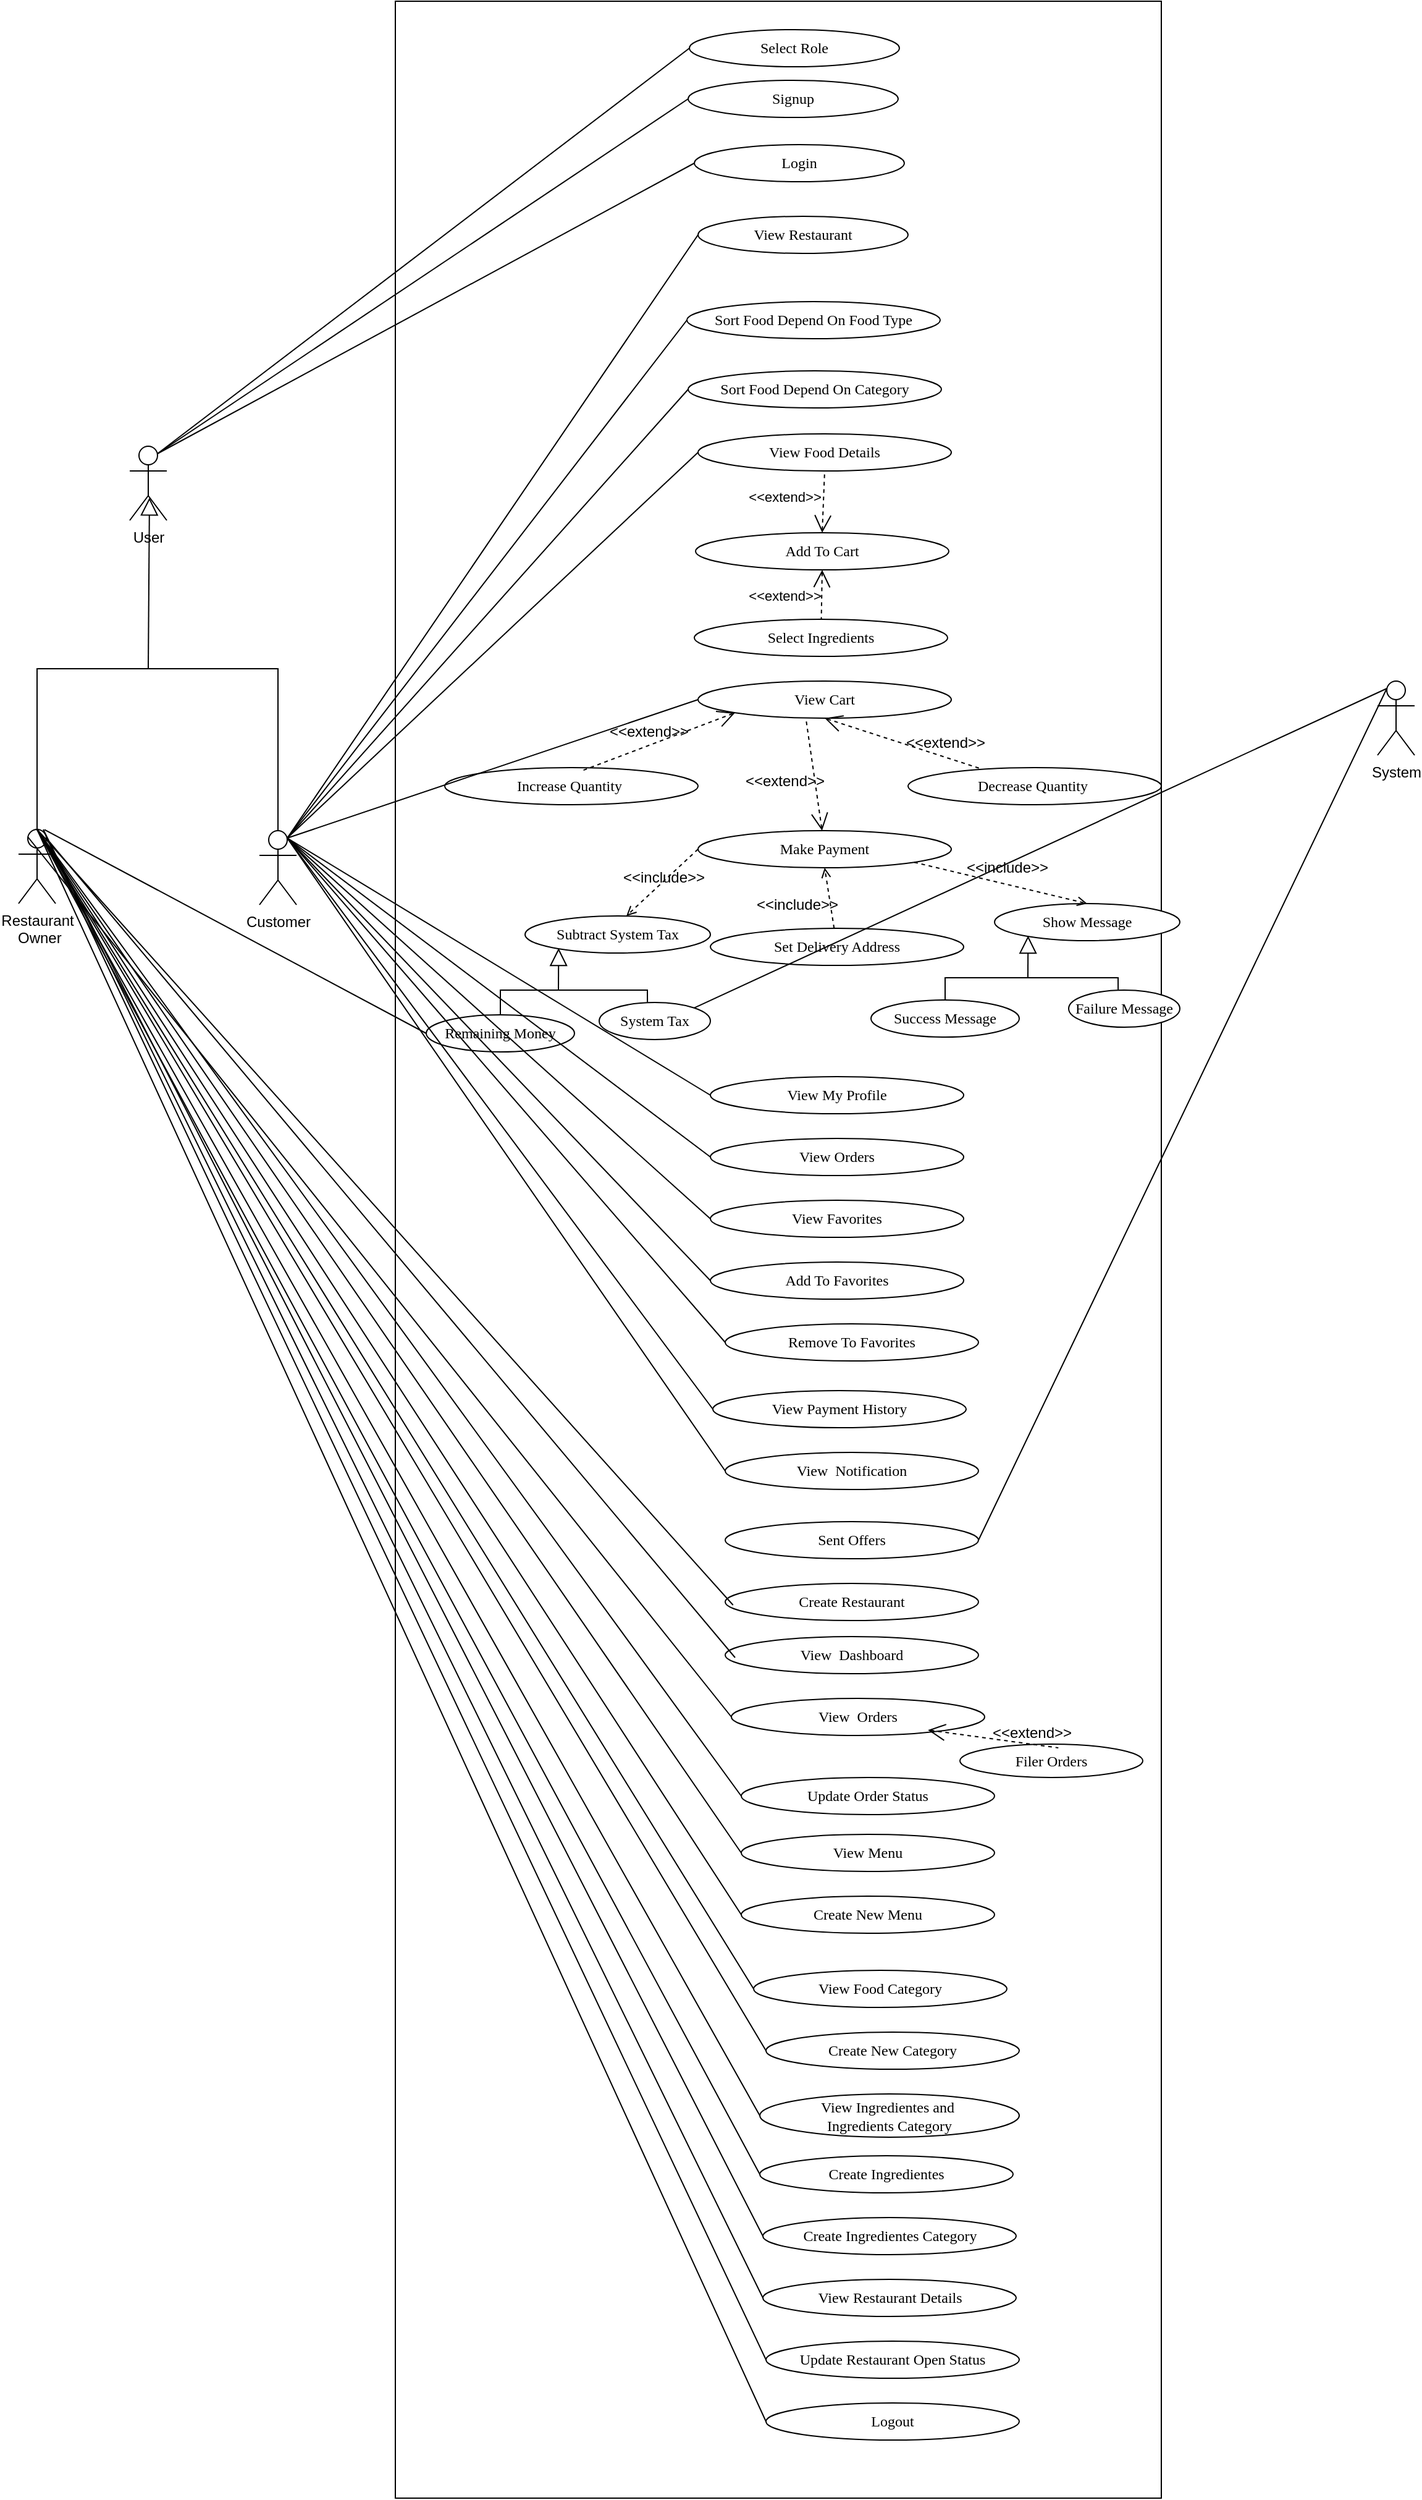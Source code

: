 <mxfile version="25.0.2">
  <diagram name="Page-1" id="zoLtREN-FQGRYC9TaAIn">
    <mxGraphModel dx="3475" dy="1553" grid="1" gridSize="10" guides="1" tooltips="1" connect="1" arrows="1" fold="1" page="1" pageScale="1" pageWidth="850" pageHeight="1100" math="0" shadow="0">
      <root>
        <mxCell id="0" />
        <mxCell id="1" parent="0" />
        <mxCell id="n5QaBMFjTIUyxAVZbGBG-1" value="" style="rounded=0;whiteSpace=wrap;html=1;" vertex="1" parent="1">
          <mxGeometry x="85" y="60" width="620" height="2020" as="geometry" />
        </mxCell>
        <mxCell id="n5QaBMFjTIUyxAVZbGBG-2" value="User&lt;div&gt;&lt;br&gt;&lt;/div&gt;" style="shape=umlActor;html=1;verticalLabelPosition=bottom;verticalAlign=top;align=center;" vertex="1" parent="1">
          <mxGeometry x="-130" y="420" width="30" height="60" as="geometry" />
        </mxCell>
        <mxCell id="n5QaBMFjTIUyxAVZbGBG-3" value="System" style="shape=umlActor;html=1;verticalLabelPosition=bottom;verticalAlign=top;align=center;" vertex="1" parent="1">
          <mxGeometry x="880" y="610" width="30" height="60" as="geometry" />
        </mxCell>
        <mxCell id="n5QaBMFjTIUyxAVZbGBG-5" value="Restaurant&lt;div&gt;&amp;nbsp;Owner&lt;/div&gt;" style="shape=umlActor;html=1;verticalLabelPosition=bottom;verticalAlign=top;align=center;" vertex="1" parent="1">
          <mxGeometry x="-220" y="730" width="30" height="60" as="geometry" />
        </mxCell>
        <mxCell id="n5QaBMFjTIUyxAVZbGBG-6" value="" style="edgeStyle=none;html=1;endArrow=block;endFill=0;endSize=12;verticalAlign=bottom;rounded=0;entryX=0.533;entryY=0.693;entryDx=0;entryDy=0;entryPerimeter=0;movable=0;resizable=0;rotatable=0;deletable=0;editable=0;locked=1;connectable=0;" edge="1" parent="1" target="n5QaBMFjTIUyxAVZbGBG-2">
          <mxGeometry width="160" relative="1" as="geometry">
            <mxPoint x="-115" y="600" as="sourcePoint" />
            <mxPoint x="-20" y="560" as="targetPoint" />
          </mxGeometry>
        </mxCell>
        <mxCell id="n5QaBMFjTIUyxAVZbGBG-8" value="" style="edgeStyle=none;html=1;endArrow=none;verticalAlign=bottom;rounded=0;exitX=0.5;exitY=0;exitDx=0;exitDy=0;exitPerimeter=0;entryX=0.5;entryY=0;entryDx=0;entryDy=0;entryPerimeter=0;movable=0;resizable=0;rotatable=0;deletable=0;editable=0;locked=1;connectable=0;" edge="1" parent="1" source="n5QaBMFjTIUyxAVZbGBG-5" target="n5QaBMFjTIUyxAVZbGBG-9">
          <mxGeometry width="160" relative="1" as="geometry">
            <mxPoint x="-210" y="390" as="sourcePoint" />
            <mxPoint x="-10" y="700" as="targetPoint" />
            <Array as="points">
              <mxPoint x="-205" y="600" />
              <mxPoint x="-10" y="600" />
            </Array>
          </mxGeometry>
        </mxCell>
        <mxCell id="n5QaBMFjTIUyxAVZbGBG-9" value="Customer" style="shape=umlActor;html=1;verticalLabelPosition=bottom;verticalAlign=top;align=center;" vertex="1" parent="1">
          <mxGeometry x="-25" y="731" width="30" height="60" as="geometry" />
        </mxCell>
        <mxCell id="n5QaBMFjTIUyxAVZbGBG-11" value="&lt;font face=&quot;Garamond&quot;&gt;Signup&lt;/font&gt;" style="ellipse;whiteSpace=wrap;html=1;" vertex="1" parent="1">
          <mxGeometry x="322" y="124" width="170" height="30" as="geometry" />
        </mxCell>
        <mxCell id="n5QaBMFjTIUyxAVZbGBG-12" value="&lt;font face=&quot;Garamond&quot;&gt;Login&lt;/font&gt;" style="ellipse;whiteSpace=wrap;html=1;" vertex="1" parent="1">
          <mxGeometry x="327" y="176" width="170" height="30" as="geometry" />
        </mxCell>
        <mxCell id="n5QaBMFjTIUyxAVZbGBG-14" value="&lt;font face=&quot;Garamond&quot;&gt;Select Role&lt;/font&gt;" style="ellipse;whiteSpace=wrap;html=1;" vertex="1" parent="1">
          <mxGeometry x="323" y="83" width="170" height="30" as="geometry" />
        </mxCell>
        <mxCell id="n5QaBMFjTIUyxAVZbGBG-15" value="&lt;font face=&quot;Garamond&quot;&gt;View Restaurant&lt;/font&gt;" style="ellipse;whiteSpace=wrap;html=1;" vertex="1" parent="1">
          <mxGeometry x="330" y="234" width="170" height="30" as="geometry" />
        </mxCell>
        <mxCell id="n5QaBMFjTIUyxAVZbGBG-16" value="&lt;font face=&quot;Garamond&quot;&gt;Sort Food Depend On Food Type&lt;/font&gt;" style="ellipse;whiteSpace=wrap;html=1;" vertex="1" parent="1">
          <mxGeometry x="321" y="303" width="205" height="30" as="geometry" />
        </mxCell>
        <mxCell id="n5QaBMFjTIUyxAVZbGBG-17" value="&lt;font face=&quot;Garamond&quot;&gt;Sort Food Depend On Category&lt;/font&gt;" style="ellipse;whiteSpace=wrap;html=1;" vertex="1" parent="1">
          <mxGeometry x="322" y="359" width="205" height="30" as="geometry" />
        </mxCell>
        <mxCell id="n5QaBMFjTIUyxAVZbGBG-18" value="&lt;font face=&quot;Garamond&quot;&gt;View Food Details&lt;/font&gt;" style="ellipse;whiteSpace=wrap;html=1;" vertex="1" parent="1">
          <mxGeometry x="330" y="410" width="205" height="30" as="geometry" />
        </mxCell>
        <mxCell id="n5QaBMFjTIUyxAVZbGBG-20" value="&lt;font face=&quot;Garamond&quot;&gt;Select Ingredients&lt;/font&gt;" style="ellipse;whiteSpace=wrap;html=1;" vertex="1" parent="1">
          <mxGeometry x="327" y="560" width="205" height="30" as="geometry" />
        </mxCell>
        <mxCell id="n5QaBMFjTIUyxAVZbGBG-21" value="&lt;font face=&quot;Garamond&quot;&gt;Add To Cart&lt;/font&gt;" style="ellipse;whiteSpace=wrap;html=1;" vertex="1" parent="1">
          <mxGeometry x="328" y="490" width="205" height="30" as="geometry" />
        </mxCell>
        <mxCell id="n5QaBMFjTIUyxAVZbGBG-25" value="&amp;lt;&amp;lt;extend&amp;gt;&amp;gt;" style="edgeStyle=none;html=1;startArrow=open;endArrow=none;startSize=12;verticalAlign=bottom;dashed=1;labelBackgroundColor=none;rounded=0;entryX=0.5;entryY=1;entryDx=0;entryDy=0;exitX=0.5;exitY=0;exitDx=0;exitDy=0;" edge="1" parent="1" source="n5QaBMFjTIUyxAVZbGBG-21" target="n5QaBMFjTIUyxAVZbGBG-18">
          <mxGeometry x="-0.25" y="31" width="160" relative="1" as="geometry">
            <mxPoint x="380" y="500" as="sourcePoint" />
            <mxPoint x="540" y="500" as="targetPoint" />
            <mxPoint as="offset" />
          </mxGeometry>
        </mxCell>
        <mxCell id="n5QaBMFjTIUyxAVZbGBG-27" value="&amp;lt;&amp;lt;extend&amp;gt;&amp;gt;" style="edgeStyle=none;html=1;startArrow=open;endArrow=none;startSize=12;verticalAlign=bottom;dashed=1;labelBackgroundColor=none;rounded=0;exitX=0.5;exitY=1;exitDx=0;exitDy=0;" edge="1" parent="1" source="n5QaBMFjTIUyxAVZbGBG-21" target="n5QaBMFjTIUyxAVZbGBG-20">
          <mxGeometry x="0.53" y="-30" width="160" relative="1" as="geometry">
            <mxPoint x="441" y="500" as="sourcePoint" />
            <mxPoint x="443" y="450" as="targetPoint" />
            <mxPoint as="offset" />
          </mxGeometry>
        </mxCell>
        <mxCell id="n5QaBMFjTIUyxAVZbGBG-28" value="&lt;font face=&quot;Garamond&quot;&gt;View Cart&lt;/font&gt;" style="ellipse;whiteSpace=wrap;html=1;" vertex="1" parent="1">
          <mxGeometry x="330" y="610" width="205" height="30" as="geometry" />
        </mxCell>
        <mxCell id="n5QaBMFjTIUyxAVZbGBG-29" value="&lt;font face=&quot;Garamond&quot;&gt;Increase Quantity&amp;nbsp;&lt;/font&gt;" style="ellipse;whiteSpace=wrap;html=1;" vertex="1" parent="1">
          <mxGeometry x="125" y="680" width="205" height="30" as="geometry" />
        </mxCell>
        <mxCell id="n5QaBMFjTIUyxAVZbGBG-31" value="&lt;font face=&quot;Garamond&quot;&gt;Decrease Quantity&amp;nbsp;&lt;/font&gt;" style="ellipse;whiteSpace=wrap;html=1;" vertex="1" parent="1">
          <mxGeometry x="500" y="680" width="205" height="30" as="geometry" />
        </mxCell>
        <mxCell id="n5QaBMFjTIUyxAVZbGBG-32" value="&amp;lt;&amp;lt;extend&amp;gt;&amp;gt;" style="edgeStyle=none;html=1;startArrow=open;endArrow=none;startSize=12;verticalAlign=bottom;dashed=1;labelBackgroundColor=none;rounded=0;fontFamily=Helvetica;fontSize=12;fontColor=default;entryX=0.54;entryY=0.089;entryDx=0;entryDy=0;entryPerimeter=0;exitX=0;exitY=1;exitDx=0;exitDy=0;" edge="1" parent="1" source="n5QaBMFjTIUyxAVZbGBG-28" target="n5QaBMFjTIUyxAVZbGBG-29">
          <mxGeometry x="0.113" y="-2" width="160" relative="1" as="geometry">
            <mxPoint x="290" y="650" as="sourcePoint" />
            <mxPoint x="450" y="650" as="targetPoint" />
            <mxPoint as="offset" />
          </mxGeometry>
        </mxCell>
        <mxCell id="n5QaBMFjTIUyxAVZbGBG-33" value="&amp;lt;&amp;lt;extend&amp;gt;&amp;gt;" style="edgeStyle=none;html=1;startArrow=open;endArrow=none;startSize=12;verticalAlign=bottom;dashed=1;labelBackgroundColor=none;rounded=0;fontFamily=Helvetica;fontSize=12;fontColor=default;exitX=0.5;exitY=1;exitDx=0;exitDy=0;" edge="1" parent="1" source="n5QaBMFjTIUyxAVZbGBG-28" target="n5QaBMFjTIUyxAVZbGBG-31">
          <mxGeometry x="0.52" y="1" width="160" relative="1" as="geometry">
            <mxPoint x="370" y="646" as="sourcePoint" />
            <mxPoint x="246" y="693" as="targetPoint" />
            <mxPoint y="-1" as="offset" />
          </mxGeometry>
        </mxCell>
        <mxCell id="n5QaBMFjTIUyxAVZbGBG-34" value="&lt;font face=&quot;Garamond&quot;&gt;Make Payment&lt;/font&gt;" style="ellipse;whiteSpace=wrap;html=1;" vertex="1" parent="1">
          <mxGeometry x="330" y="731" width="205" height="30" as="geometry" />
        </mxCell>
        <mxCell id="n5QaBMFjTIUyxAVZbGBG-36" value="&lt;font face=&quot;Garamond&quot;&gt;Set Delivery Address&lt;/font&gt;" style="ellipse;whiteSpace=wrap;html=1;" vertex="1" parent="1">
          <mxGeometry x="340" y="810" width="205" height="30" as="geometry" />
        </mxCell>
        <mxCell id="n5QaBMFjTIUyxAVZbGBG-37" value="&amp;lt;&amp;lt;include&amp;gt;&amp;gt;" style="edgeStyle=none;html=1;endArrow=open;verticalAlign=bottom;dashed=1;labelBackgroundColor=none;rounded=0;fontFamily=Helvetica;fontSize=12;fontColor=default;entryX=0.5;entryY=1;entryDx=0;entryDy=0;" edge="1" parent="1" source="n5QaBMFjTIUyxAVZbGBG-36" target="n5QaBMFjTIUyxAVZbGBG-34">
          <mxGeometry x="-0.412" y="28" width="160" relative="1" as="geometry">
            <mxPoint x="290" y="770" as="sourcePoint" />
            <mxPoint x="450" y="770" as="targetPoint" />
            <mxPoint as="offset" />
          </mxGeometry>
        </mxCell>
        <mxCell id="n5QaBMFjTIUyxAVZbGBG-38" value="&lt;font face=&quot;Garamond&quot;&gt;Show Message&lt;/font&gt;" style="ellipse;whiteSpace=wrap;html=1;" vertex="1" parent="1">
          <mxGeometry x="570" y="790" width="150" height="30" as="geometry" />
        </mxCell>
        <mxCell id="n5QaBMFjTIUyxAVZbGBG-39" value="&amp;lt;&amp;lt;include&amp;gt;&amp;gt;" style="edgeStyle=none;html=1;endArrow=open;verticalAlign=bottom;dashed=1;labelBackgroundColor=none;rounded=0;fontFamily=Helvetica;fontSize=12;fontColor=default;entryX=0.5;entryY=0;entryDx=0;entryDy=0;exitX=1;exitY=1;exitDx=0;exitDy=0;" edge="1" parent="1" source="n5QaBMFjTIUyxAVZbGBG-34" target="n5QaBMFjTIUyxAVZbGBG-38">
          <mxGeometry x="0.055" y="4" width="160" relative="1" as="geometry">
            <mxPoint x="450" y="820" as="sourcePoint" />
            <mxPoint x="443" y="771" as="targetPoint" />
            <mxPoint as="offset" />
          </mxGeometry>
        </mxCell>
        <mxCell id="n5QaBMFjTIUyxAVZbGBG-41" value="" style="endArrow=none;html=1;rounded=0;fontFamily=Helvetica;fontSize=12;fontColor=default;entryX=0.445;entryY=-0.007;entryDx=0;entryDy=0;exitX=0.5;exitY=0;exitDx=0;exitDy=0;entryPerimeter=0;" edge="1" parent="1" source="n5QaBMFjTIUyxAVZbGBG-45" target="n5QaBMFjTIUyxAVZbGBG-44">
          <mxGeometry width="50" height="50" relative="1" as="geometry">
            <mxPoint x="526" y="860" as="sourcePoint" />
            <mxPoint x="671" y="850" as="targetPoint" />
            <Array as="points">
              <mxPoint x="530" y="850" />
              <mxPoint x="670" y="850" />
            </Array>
          </mxGeometry>
        </mxCell>
        <mxCell id="n5QaBMFjTIUyxAVZbGBG-42" value="" style="edgeStyle=none;html=1;endArrow=block;endFill=0;endSize=12;verticalAlign=bottom;rounded=0;fontFamily=Helvetica;fontSize=12;fontColor=default;entryX=0.181;entryY=0.867;entryDx=0;entryDy=0;entryPerimeter=0;" edge="1" parent="1" target="n5QaBMFjTIUyxAVZbGBG-38">
          <mxGeometry width="160" relative="1" as="geometry">
            <mxPoint x="597" y="850" as="sourcePoint" />
            <mxPoint x="740" y="820" as="targetPoint" />
          </mxGeometry>
        </mxCell>
        <mxCell id="n5QaBMFjTIUyxAVZbGBG-44" value="&lt;font face=&quot;Garamond&quot;&gt;Failure Message&lt;/font&gt;" style="ellipse;whiteSpace=wrap;html=1;" vertex="1" parent="1">
          <mxGeometry x="630" y="860" width="90" height="30" as="geometry" />
        </mxCell>
        <mxCell id="n5QaBMFjTIUyxAVZbGBG-45" value="&lt;font face=&quot;Garamond&quot;&gt;Success Message&lt;/font&gt;" style="ellipse;whiteSpace=wrap;html=1;" vertex="1" parent="1">
          <mxGeometry x="470" y="868" width="120" height="30" as="geometry" />
        </mxCell>
        <mxCell id="n5QaBMFjTIUyxAVZbGBG-46" value="&amp;lt;&amp;lt;extend&amp;gt;&amp;gt;" style="edgeStyle=none;html=1;startArrow=open;endArrow=none;startSize=12;verticalAlign=bottom;dashed=1;labelBackgroundColor=none;rounded=0;fontFamily=Helvetica;fontSize=12;fontColor=default;entryX=0.427;entryY=1.059;entryDx=0;entryDy=0;entryPerimeter=0;" edge="1" parent="1" source="n5QaBMFjTIUyxAVZbGBG-34" target="n5QaBMFjTIUyxAVZbGBG-28">
          <mxGeometry x="-0.223" y="26" width="160" relative="1" as="geometry">
            <mxPoint x="300" y="760" as="sourcePoint" />
            <mxPoint x="460" y="760" as="targetPoint" />
            <mxPoint as="offset" />
          </mxGeometry>
        </mxCell>
        <mxCell id="n5QaBMFjTIUyxAVZbGBG-47" value="&lt;font face=&quot;Garamond&quot;&gt;View My Profile&lt;/font&gt;" style="ellipse;whiteSpace=wrap;html=1;" vertex="1" parent="1">
          <mxGeometry x="340" y="930" width="205" height="30" as="geometry" />
        </mxCell>
        <mxCell id="n5QaBMFjTIUyxAVZbGBG-48" value="&lt;font face=&quot;Garamond&quot;&gt;View Orders&lt;/font&gt;" style="ellipse;whiteSpace=wrap;html=1;" vertex="1" parent="1">
          <mxGeometry x="340" y="980" width="205" height="30" as="geometry" />
        </mxCell>
        <mxCell id="n5QaBMFjTIUyxAVZbGBG-49" value="&lt;font face=&quot;Garamond&quot;&gt;View Favorites&lt;/font&gt;" style="ellipse;whiteSpace=wrap;html=1;" vertex="1" parent="1">
          <mxGeometry x="340" y="1030" width="205" height="30" as="geometry" />
        </mxCell>
        <mxCell id="n5QaBMFjTIUyxAVZbGBG-50" value="&lt;font face=&quot;Garamond&quot;&gt;Add To Favorites&lt;/font&gt;" style="ellipse;whiteSpace=wrap;html=1;" vertex="1" parent="1">
          <mxGeometry x="340" y="1080" width="205" height="30" as="geometry" />
        </mxCell>
        <mxCell id="n5QaBMFjTIUyxAVZbGBG-51" value="&lt;font face=&quot;Garamond&quot;&gt;View Payment History&lt;/font&gt;" style="ellipse;whiteSpace=wrap;html=1;" vertex="1" parent="1">
          <mxGeometry x="342" y="1184" width="205" height="30" as="geometry" />
        </mxCell>
        <mxCell id="n5QaBMFjTIUyxAVZbGBG-52" value="&lt;font face=&quot;Garamond&quot;&gt;View&amp;nbsp; Notification&lt;/font&gt;" style="ellipse;whiteSpace=wrap;html=1;" vertex="1" parent="1">
          <mxGeometry x="352" y="1234" width="205" height="30" as="geometry" />
        </mxCell>
        <mxCell id="n5QaBMFjTIUyxAVZbGBG-54" value="&lt;font face=&quot;Garamond&quot;&gt;Remove To Favorites&lt;/font&gt;" style="ellipse;whiteSpace=wrap;html=1;" vertex="1" parent="1">
          <mxGeometry x="352" y="1130" width="205" height="30" as="geometry" />
        </mxCell>
        <mxCell id="n5QaBMFjTIUyxAVZbGBG-55" value="&lt;font face=&quot;Garamond&quot;&gt;View&amp;nbsp; Dashboard&lt;/font&gt;" style="ellipse;whiteSpace=wrap;html=1;" vertex="1" parent="1">
          <mxGeometry x="352" y="1383" width="205" height="30" as="geometry" />
        </mxCell>
        <mxCell id="n5QaBMFjTIUyxAVZbGBG-56" value="&lt;font face=&quot;Garamond&quot;&gt;View&amp;nbsp; Orders&lt;/font&gt;" style="ellipse;whiteSpace=wrap;html=1;" vertex="1" parent="1">
          <mxGeometry x="357" y="1433" width="205" height="30" as="geometry" />
        </mxCell>
        <mxCell id="n5QaBMFjTIUyxAVZbGBG-57" value="&lt;font face=&quot;Garamond&quot;&gt;Update Order Status&lt;/font&gt;" style="ellipse;whiteSpace=wrap;html=1;" vertex="1" parent="1">
          <mxGeometry x="365" y="1497" width="205" height="30" as="geometry" />
        </mxCell>
        <mxCell id="n5QaBMFjTIUyxAVZbGBG-59" value="&lt;font face=&quot;Garamond&quot;&gt;View Menu&lt;/font&gt;" style="ellipse;whiteSpace=wrap;html=1;" vertex="1" parent="1">
          <mxGeometry x="365" y="1543" width="205" height="30" as="geometry" />
        </mxCell>
        <mxCell id="n5QaBMFjTIUyxAVZbGBG-61" value="&lt;font face=&quot;Garamond&quot;&gt;Create New Menu&lt;/font&gt;" style="ellipse;whiteSpace=wrap;html=1;" vertex="1" parent="1">
          <mxGeometry x="365" y="1593" width="205" height="30" as="geometry" />
        </mxCell>
        <mxCell id="n5QaBMFjTIUyxAVZbGBG-64" value="&lt;font face=&quot;Garamond&quot;&gt;View Food Category&lt;/font&gt;" style="ellipse;whiteSpace=wrap;html=1;" vertex="1" parent="1">
          <mxGeometry x="375" y="1653" width="205" height="30" as="geometry" />
        </mxCell>
        <mxCell id="n5QaBMFjTIUyxAVZbGBG-65" value="&lt;font face=&quot;Garamond&quot;&gt;Create New Category&lt;/font&gt;" style="ellipse;whiteSpace=wrap;html=1;" vertex="1" parent="1">
          <mxGeometry x="385" y="1703" width="205" height="30" as="geometry" />
        </mxCell>
        <mxCell id="n5QaBMFjTIUyxAVZbGBG-66" value="&lt;font face=&quot;Garamond&quot;&gt;View Ingredientes and&amp;nbsp;&lt;/font&gt;&lt;div&gt;&lt;font face=&quot;Garamond&quot;&gt;Ingredients Category&lt;/font&gt;&lt;/div&gt;" style="ellipse;whiteSpace=wrap;html=1;" vertex="1" parent="1">
          <mxGeometry x="380" y="1753" width="210" height="35" as="geometry" />
        </mxCell>
        <mxCell id="n5QaBMFjTIUyxAVZbGBG-67" value="&lt;font face=&quot;Garamond&quot;&gt;Create Ingredientes&lt;/font&gt;" style="ellipse;whiteSpace=wrap;html=1;" vertex="1" parent="1">
          <mxGeometry x="380" y="1803" width="205" height="30" as="geometry" />
        </mxCell>
        <mxCell id="n5QaBMFjTIUyxAVZbGBG-68" value="&lt;font face=&quot;Garamond&quot;&gt;Create Ingredientes Category&lt;/font&gt;" style="ellipse;whiteSpace=wrap;html=1;" vertex="1" parent="1">
          <mxGeometry x="382.5" y="1853" width="205" height="30" as="geometry" />
        </mxCell>
        <mxCell id="n5QaBMFjTIUyxAVZbGBG-69" value="&lt;font face=&quot;Garamond&quot;&gt;View Restaurant Details&lt;/font&gt;" style="ellipse;whiteSpace=wrap;html=1;" vertex="1" parent="1">
          <mxGeometry x="382.5" y="1903" width="205" height="30" as="geometry" />
        </mxCell>
        <mxCell id="n5QaBMFjTIUyxAVZbGBG-70" value="&lt;font face=&quot;Garamond&quot;&gt;Update Restaurant Open Status&lt;/font&gt;" style="ellipse;whiteSpace=wrap;html=1;" vertex="1" parent="1">
          <mxGeometry x="385" y="1953" width="205" height="30" as="geometry" />
        </mxCell>
        <mxCell id="n5QaBMFjTIUyxAVZbGBG-71" value="&lt;font face=&quot;Garamond&quot;&gt;Logout&lt;/font&gt;" style="ellipse;whiteSpace=wrap;html=1;" vertex="1" parent="1">
          <mxGeometry x="385" y="2003" width="205" height="30" as="geometry" />
        </mxCell>
        <mxCell id="n5QaBMFjTIUyxAVZbGBG-72" value="&lt;font face=&quot;Garamond&quot;&gt;Create Restaurant&lt;/font&gt;" style="ellipse;whiteSpace=wrap;html=1;" vertex="1" parent="1">
          <mxGeometry x="352" y="1340" width="205" height="30" as="geometry" />
        </mxCell>
        <mxCell id="n5QaBMFjTIUyxAVZbGBG-73" value="&lt;font face=&quot;Garamond&quot;&gt;Filer Orders&lt;/font&gt;" style="ellipse;whiteSpace=wrap;html=1;" vertex="1" parent="1">
          <mxGeometry x="542" y="1470" width="148" height="27" as="geometry" />
        </mxCell>
        <mxCell id="n5QaBMFjTIUyxAVZbGBG-74" value="&amp;lt;&amp;lt;extend&amp;gt;&amp;gt;" style="edgeStyle=none;html=1;startArrow=open;endArrow=none;startSize=12;verticalAlign=bottom;dashed=1;labelBackgroundColor=none;rounded=0;fontFamily=Helvetica;fontSize=12;fontColor=default;exitX=0.776;exitY=0.82;exitDx=0;exitDy=0;exitPerimeter=0;entryX=0.463;entryY=0.074;entryDx=0;entryDy=0;entryPerimeter=0;" edge="1" parent="1">
          <mxGeometry x="0.59" width="160" relative="1" as="geometry">
            <mxPoint x="516.08" y="1458.6" as="sourcePoint" />
            <mxPoint x="621.636" y="1472.998" as="targetPoint" />
            <mxPoint as="offset" />
          </mxGeometry>
        </mxCell>
        <mxCell id="n5QaBMFjTIUyxAVZbGBG-76" value="" style="endArrow=none;html=1;rounded=0;fontFamily=Helvetica;fontSize=12;fontColor=default;exitX=0.75;exitY=0.1;exitDx=0;exitDy=0;exitPerimeter=0;entryX=0;entryY=0.5;entryDx=0;entryDy=0;" edge="1" parent="1" source="n5QaBMFjTIUyxAVZbGBG-2" target="n5QaBMFjTIUyxAVZbGBG-14">
          <mxGeometry width="50" height="50" relative="1" as="geometry">
            <mxPoint x="250" y="410" as="sourcePoint" />
            <mxPoint x="300" y="360" as="targetPoint" />
          </mxGeometry>
        </mxCell>
        <mxCell id="n5QaBMFjTIUyxAVZbGBG-77" value="" style="endArrow=none;html=1;rounded=0;fontFamily=Helvetica;fontSize=12;fontColor=default;exitX=0.75;exitY=0.1;exitDx=0;exitDy=0;exitPerimeter=0;entryX=0;entryY=0.5;entryDx=0;entryDy=0;" edge="1" parent="1" source="n5QaBMFjTIUyxAVZbGBG-2" target="n5QaBMFjTIUyxAVZbGBG-11">
          <mxGeometry width="50" height="50" relative="1" as="geometry">
            <mxPoint x="-97" y="436" as="sourcePoint" />
            <mxPoint x="333" y="108" as="targetPoint" />
          </mxGeometry>
        </mxCell>
        <mxCell id="n5QaBMFjTIUyxAVZbGBG-78" value="" style="endArrow=none;html=1;rounded=0;fontFamily=Helvetica;fontSize=12;fontColor=default;exitX=0.75;exitY=0.1;exitDx=0;exitDy=0;exitPerimeter=0;entryX=0;entryY=0.5;entryDx=0;entryDy=0;" edge="1" parent="1" source="n5QaBMFjTIUyxAVZbGBG-2" target="n5QaBMFjTIUyxAVZbGBG-12">
          <mxGeometry width="50" height="50" relative="1" as="geometry">
            <mxPoint x="-97" y="436" as="sourcePoint" />
            <mxPoint x="332" y="149" as="targetPoint" />
          </mxGeometry>
        </mxCell>
        <mxCell id="n5QaBMFjTIUyxAVZbGBG-79" value="" style="endArrow=none;html=1;rounded=0;fontFamily=Helvetica;fontSize=12;fontColor=default;entryX=0;entryY=0.5;entryDx=0;entryDy=0;exitX=0.75;exitY=0.1;exitDx=0;exitDy=0;exitPerimeter=0;" edge="1" parent="1" source="n5QaBMFjTIUyxAVZbGBG-9" target="n5QaBMFjTIUyxAVZbGBG-15">
          <mxGeometry width="50" height="50" relative="1" as="geometry">
            <mxPoint x="350" y="600" as="sourcePoint" />
            <mxPoint x="400" y="550" as="targetPoint" />
          </mxGeometry>
        </mxCell>
        <mxCell id="n5QaBMFjTIUyxAVZbGBG-80" value="" style="endArrow=none;html=1;rounded=0;fontFamily=Helvetica;fontSize=12;fontColor=default;entryX=0;entryY=0.5;entryDx=0;entryDy=0;exitX=0.75;exitY=0.1;exitDx=0;exitDy=0;exitPerimeter=0;" edge="1" parent="1" source="n5QaBMFjTIUyxAVZbGBG-9" target="n5QaBMFjTIUyxAVZbGBG-16">
          <mxGeometry width="50" height="50" relative="1" as="geometry">
            <mxPoint x="8" y="747" as="sourcePoint" />
            <mxPoint x="340" y="259" as="targetPoint" />
          </mxGeometry>
        </mxCell>
        <mxCell id="n5QaBMFjTIUyxAVZbGBG-81" value="" style="endArrow=none;html=1;rounded=0;fontFamily=Helvetica;fontSize=12;fontColor=default;entryX=0;entryY=0.5;entryDx=0;entryDy=0;exitX=0.75;exitY=0.1;exitDx=0;exitDy=0;exitPerimeter=0;" edge="1" parent="1" source="n5QaBMFjTIUyxAVZbGBG-9" target="n5QaBMFjTIUyxAVZbGBG-17">
          <mxGeometry width="50" height="50" relative="1" as="geometry">
            <mxPoint x="8" y="747" as="sourcePoint" />
            <mxPoint x="331" y="328" as="targetPoint" />
          </mxGeometry>
        </mxCell>
        <mxCell id="n5QaBMFjTIUyxAVZbGBG-82" value="" style="endArrow=none;html=1;rounded=0;fontFamily=Helvetica;fontSize=12;fontColor=default;entryX=0;entryY=0.5;entryDx=0;entryDy=0;exitX=0.75;exitY=0.1;exitDx=0;exitDy=0;exitPerimeter=0;" edge="1" parent="1" source="n5QaBMFjTIUyxAVZbGBG-9" target="n5QaBMFjTIUyxAVZbGBG-18">
          <mxGeometry width="50" height="50" relative="1" as="geometry">
            <mxPoint x="8" y="747" as="sourcePoint" />
            <mxPoint x="332" y="384" as="targetPoint" />
          </mxGeometry>
        </mxCell>
        <mxCell id="n5QaBMFjTIUyxAVZbGBG-84" value="" style="endArrow=none;html=1;rounded=0;fontFamily=Helvetica;fontSize=12;fontColor=default;entryX=0;entryY=0.5;entryDx=0;entryDy=0;exitX=0.75;exitY=0.1;exitDx=0;exitDy=0;exitPerimeter=0;" edge="1" parent="1" source="n5QaBMFjTIUyxAVZbGBG-9" target="n5QaBMFjTIUyxAVZbGBG-28">
          <mxGeometry width="50" height="50" relative="1" as="geometry">
            <mxPoint x="8" y="747" as="sourcePoint" />
            <mxPoint x="338" y="515" as="targetPoint" />
          </mxGeometry>
        </mxCell>
        <mxCell id="n5QaBMFjTIUyxAVZbGBG-85" value="" style="endArrow=none;html=1;rounded=0;fontFamily=Helvetica;fontSize=12;fontColor=default;entryX=0.25;entryY=0.1;entryDx=0;entryDy=0;exitX=1;exitY=0;exitDx=0;exitDy=0;entryPerimeter=0;" edge="1" parent="1" source="n5QaBMFjTIUyxAVZbGBG-97" target="n5QaBMFjTIUyxAVZbGBG-3">
          <mxGeometry width="50" height="50" relative="1" as="geometry">
            <mxPoint x="8" y="747" as="sourcePoint" />
            <mxPoint x="340" y="635" as="targetPoint" />
          </mxGeometry>
        </mxCell>
        <mxCell id="n5QaBMFjTIUyxAVZbGBG-93" value="&lt;font face=&quot;Garamond&quot;&gt;Subtract System Tax&lt;/font&gt;" style="ellipse;whiteSpace=wrap;html=1;" vertex="1" parent="1">
          <mxGeometry x="190" y="800" width="150" height="30" as="geometry" />
        </mxCell>
        <mxCell id="n5QaBMFjTIUyxAVZbGBG-94" value="" style="edgeStyle=none;html=1;endArrow=block;endFill=0;endSize=12;verticalAlign=bottom;rounded=0;fontFamily=Helvetica;fontSize=12;fontColor=default;entryX=0.181;entryY=0.867;entryDx=0;entryDy=0;entryPerimeter=0;" edge="1" target="n5QaBMFjTIUyxAVZbGBG-93" parent="1">
          <mxGeometry width="160" relative="1" as="geometry">
            <mxPoint x="217" y="860" as="sourcePoint" />
            <mxPoint x="360" y="830" as="targetPoint" />
          </mxGeometry>
        </mxCell>
        <mxCell id="n5QaBMFjTIUyxAVZbGBG-95" value="" style="endArrow=none;html=1;rounded=0;fontFamily=Helvetica;fontSize=12;fontColor=default;entryX=0.445;entryY=-0.007;entryDx=0;entryDy=0;entryPerimeter=0;" edge="1" parent="1">
          <mxGeometry width="50" height="50" relative="1" as="geometry">
            <mxPoint x="170" y="880" as="sourcePoint" />
            <mxPoint x="289.05" y="869.79" as="targetPoint" />
            <Array as="points">
              <mxPoint x="170" y="860" />
              <mxPoint x="289" y="860" />
            </Array>
          </mxGeometry>
        </mxCell>
        <mxCell id="n5QaBMFjTIUyxAVZbGBG-96" value="&lt;font face=&quot;Garamond&quot;&gt;Remaining Money&lt;/font&gt;" style="ellipse;whiteSpace=wrap;html=1;" vertex="1" parent="1">
          <mxGeometry x="110" y="880" width="120" height="30" as="geometry" />
        </mxCell>
        <mxCell id="n5QaBMFjTIUyxAVZbGBG-97" value="&lt;span style=&quot;font-family: Garamond;&quot;&gt;System Tax&lt;/span&gt;" style="ellipse;whiteSpace=wrap;html=1;" vertex="1" parent="1">
          <mxGeometry x="250" y="870" width="90" height="30" as="geometry" />
        </mxCell>
        <mxCell id="n5QaBMFjTIUyxAVZbGBG-98" value="&amp;lt;&amp;lt;include&amp;gt;&amp;gt;" style="edgeStyle=none;html=1;endArrow=open;verticalAlign=bottom;dashed=1;labelBackgroundColor=none;rounded=0;fontFamily=Helvetica;fontSize=12;fontColor=default;entryX=0.5;entryY=0;entryDx=0;entryDy=0;exitX=0;exitY=0.5;exitDx=0;exitDy=0;" edge="1" parent="1" source="n5QaBMFjTIUyxAVZbGBG-34">
          <mxGeometry x="0.055" y="4" width="160" relative="1" as="geometry">
            <mxPoint x="322" y="748.077" as="sourcePoint" />
            <mxPoint x="272" y="800" as="targetPoint" />
            <mxPoint as="offset" />
          </mxGeometry>
        </mxCell>
        <mxCell id="n5QaBMFjTIUyxAVZbGBG-171" value="" style="endArrow=none;html=1;rounded=0;fontFamily=Helvetica;fontSize=12;fontColor=default;entryX=0;entryY=0.5;entryDx=0;entryDy=0;exitX=0.7;exitY=0.003;exitDx=0;exitDy=0;exitPerimeter=0;" edge="1" parent="1" source="n5QaBMFjTIUyxAVZbGBG-5" target="n5QaBMFjTIUyxAVZbGBG-96">
          <mxGeometry width="50" height="50" relative="1" as="geometry">
            <mxPoint x="8" y="747" as="sourcePoint" />
            <mxPoint x="340" y="635" as="targetPoint" />
          </mxGeometry>
        </mxCell>
        <mxCell id="n5QaBMFjTIUyxAVZbGBG-172" value="" style="endArrow=none;html=1;rounded=0;fontFamily=Helvetica;fontSize=12;fontColor=default;entryX=0;entryY=0.5;entryDx=0;entryDy=0;exitX=0.75;exitY=0.1;exitDx=0;exitDy=0;exitPerimeter=0;" edge="1" parent="1" source="n5QaBMFjTIUyxAVZbGBG-9" target="n5QaBMFjTIUyxAVZbGBG-47">
          <mxGeometry width="50" height="50" relative="1" as="geometry">
            <mxPoint x="8" y="747" as="sourcePoint" />
            <mxPoint x="340" y="635" as="targetPoint" />
          </mxGeometry>
        </mxCell>
        <mxCell id="n5QaBMFjTIUyxAVZbGBG-173" value="" style="endArrow=none;html=1;rounded=0;fontFamily=Helvetica;fontSize=12;fontColor=default;exitX=0.75;exitY=0.1;exitDx=0;exitDy=0;exitPerimeter=0;entryX=0;entryY=0.5;entryDx=0;entryDy=0;" edge="1" parent="1" source="n5QaBMFjTIUyxAVZbGBG-9" target="n5QaBMFjTIUyxAVZbGBG-48">
          <mxGeometry width="50" height="50" relative="1" as="geometry">
            <mxPoint x="8" y="747" as="sourcePoint" />
            <mxPoint x="350" y="955" as="targetPoint" />
          </mxGeometry>
        </mxCell>
        <mxCell id="n5QaBMFjTIUyxAVZbGBG-174" value="" style="endArrow=none;html=1;rounded=0;fontFamily=Helvetica;fontSize=12;fontColor=default;exitX=0.75;exitY=0.1;exitDx=0;exitDy=0;exitPerimeter=0;entryX=0;entryY=0.5;entryDx=0;entryDy=0;" edge="1" parent="1" source="n5QaBMFjTIUyxAVZbGBG-9" target="n5QaBMFjTIUyxAVZbGBG-49">
          <mxGeometry width="50" height="50" relative="1" as="geometry">
            <mxPoint x="8" y="747" as="sourcePoint" />
            <mxPoint x="350" y="1005" as="targetPoint" />
          </mxGeometry>
        </mxCell>
        <mxCell id="n5QaBMFjTIUyxAVZbGBG-175" value="" style="endArrow=none;html=1;rounded=0;fontFamily=Helvetica;fontSize=12;fontColor=default;exitX=0.75;exitY=0.1;exitDx=0;exitDy=0;exitPerimeter=0;entryX=0;entryY=0.5;entryDx=0;entryDy=0;" edge="1" parent="1" source="n5QaBMFjTIUyxAVZbGBG-9" target="n5QaBMFjTIUyxAVZbGBG-50">
          <mxGeometry width="50" height="50" relative="1" as="geometry">
            <mxPoint x="8" y="747" as="sourcePoint" />
            <mxPoint x="350" y="1055" as="targetPoint" />
          </mxGeometry>
        </mxCell>
        <mxCell id="n5QaBMFjTIUyxAVZbGBG-177" value="" style="endArrow=none;html=1;rounded=0;fontFamily=Helvetica;fontSize=12;fontColor=default;exitX=0.75;exitY=0.1;exitDx=0;exitDy=0;exitPerimeter=0;entryX=0;entryY=0.5;entryDx=0;entryDy=0;" edge="1" parent="1" source="n5QaBMFjTIUyxAVZbGBG-9" target="n5QaBMFjTIUyxAVZbGBG-54">
          <mxGeometry width="50" height="50" relative="1" as="geometry">
            <mxPoint x="8" y="747" as="sourcePoint" />
            <mxPoint x="350" y="1105" as="targetPoint" />
          </mxGeometry>
        </mxCell>
        <mxCell id="n5QaBMFjTIUyxAVZbGBG-178" value="" style="endArrow=none;html=1;rounded=0;fontFamily=Helvetica;fontSize=12;fontColor=default;exitX=0.75;exitY=0.1;exitDx=0;exitDy=0;exitPerimeter=0;entryX=0;entryY=0.5;entryDx=0;entryDy=0;" edge="1" parent="1" source="n5QaBMFjTIUyxAVZbGBG-9" target="n5QaBMFjTIUyxAVZbGBG-51">
          <mxGeometry width="50" height="50" relative="1" as="geometry">
            <mxPoint x="8" y="747" as="sourcePoint" />
            <mxPoint x="362" y="1155" as="targetPoint" />
          </mxGeometry>
        </mxCell>
        <mxCell id="n5QaBMFjTIUyxAVZbGBG-179" value="" style="endArrow=none;html=1;rounded=0;fontFamily=Helvetica;fontSize=12;fontColor=default;exitX=0.75;exitY=0.1;exitDx=0;exitDy=0;exitPerimeter=0;entryX=0;entryY=0.5;entryDx=0;entryDy=0;" edge="1" parent="1" source="n5QaBMFjTIUyxAVZbGBG-9" target="n5QaBMFjTIUyxAVZbGBG-52">
          <mxGeometry width="50" height="50" relative="1" as="geometry">
            <mxPoint x="8" y="747" as="sourcePoint" />
            <mxPoint x="352" y="1209" as="targetPoint" />
          </mxGeometry>
        </mxCell>
        <mxCell id="n5QaBMFjTIUyxAVZbGBG-180" value="&lt;font face=&quot;Garamond&quot;&gt;Sent Offers&lt;/font&gt;" style="ellipse;whiteSpace=wrap;html=1;" vertex="1" parent="1">
          <mxGeometry x="352" y="1290" width="205" height="30" as="geometry" />
        </mxCell>
        <mxCell id="n5QaBMFjTIUyxAVZbGBG-181" value="" style="endArrow=none;html=1;rounded=0;fontFamily=Helvetica;fontSize=12;fontColor=default;entryX=0.25;entryY=0.1;entryDx=0;entryDy=0;exitX=1;exitY=0.5;exitDx=0;exitDy=0;entryPerimeter=0;" edge="1" parent="1" source="n5QaBMFjTIUyxAVZbGBG-180" target="n5QaBMFjTIUyxAVZbGBG-3">
          <mxGeometry width="50" height="50" relative="1" as="geometry">
            <mxPoint x="337" y="884" as="sourcePoint" />
            <mxPoint x="898" y="626" as="targetPoint" />
          </mxGeometry>
        </mxCell>
        <mxCell id="n5QaBMFjTIUyxAVZbGBG-182" value="" style="endArrow=none;html=1;rounded=0;fontFamily=Helvetica;fontSize=12;fontColor=default;entryX=0.031;entryY=0.583;entryDx=0;entryDy=0;exitX=0.5;exitY=0;exitDx=0;exitDy=0;exitPerimeter=0;entryPerimeter=0;" edge="1" parent="1" source="n5QaBMFjTIUyxAVZbGBG-5" target="n5QaBMFjTIUyxAVZbGBG-72">
          <mxGeometry width="50" height="50" relative="1" as="geometry">
            <mxPoint x="-189" y="740" as="sourcePoint" />
            <mxPoint x="120" y="905" as="targetPoint" />
          </mxGeometry>
        </mxCell>
        <mxCell id="n5QaBMFjTIUyxAVZbGBG-183" value="" style="endArrow=none;html=1;rounded=0;fontFamily=Helvetica;fontSize=12;fontColor=default;exitX=0.5;exitY=0;exitDx=0;exitDy=0;exitPerimeter=0;" edge="1" parent="1">
          <mxGeometry width="50" height="50" relative="1" as="geometry">
            <mxPoint x="-195" y="740" as="sourcePoint" />
            <mxPoint x="360" y="1400" as="targetPoint" />
          </mxGeometry>
        </mxCell>
        <mxCell id="n5QaBMFjTIUyxAVZbGBG-184" value="" style="endArrow=none;html=1;rounded=0;fontFamily=Helvetica;fontSize=12;fontColor=default;entryX=0;entryY=0.5;entryDx=0;entryDy=0;exitX=0.25;exitY=0.1;exitDx=0;exitDy=0;exitPerimeter=0;" edge="1" parent="1" source="n5QaBMFjTIUyxAVZbGBG-5" target="n5QaBMFjTIUyxAVZbGBG-56">
          <mxGeometry width="50" height="50" relative="1" as="geometry">
            <mxPoint x="-185" y="750" as="sourcePoint" />
            <mxPoint x="368" y="1410" as="targetPoint" />
          </mxGeometry>
        </mxCell>
        <mxCell id="n5QaBMFjTIUyxAVZbGBG-185" value="" style="endArrow=none;html=1;rounded=0;fontFamily=Helvetica;fontSize=12;fontColor=default;entryX=0;entryY=0.5;entryDx=0;entryDy=0;exitX=0.5;exitY=0;exitDx=0;exitDy=0;exitPerimeter=0;" edge="1" parent="1" source="n5QaBMFjTIUyxAVZbGBG-5" target="n5QaBMFjTIUyxAVZbGBG-57">
          <mxGeometry width="50" height="50" relative="1" as="geometry">
            <mxPoint x="-175" y="760" as="sourcePoint" />
            <mxPoint x="367" y="1458" as="targetPoint" />
          </mxGeometry>
        </mxCell>
        <mxCell id="n5QaBMFjTIUyxAVZbGBG-186" value="" style="endArrow=none;html=1;rounded=0;fontFamily=Helvetica;fontSize=12;fontColor=default;entryX=0;entryY=0.5;entryDx=0;entryDy=0;exitX=0.5;exitY=0;exitDx=0;exitDy=0;exitPerimeter=0;" edge="1" parent="1" source="n5QaBMFjTIUyxAVZbGBG-5" target="n5QaBMFjTIUyxAVZbGBG-59">
          <mxGeometry width="50" height="50" relative="1" as="geometry">
            <mxPoint x="-165" y="770" as="sourcePoint" />
            <mxPoint x="375" y="1522" as="targetPoint" />
          </mxGeometry>
        </mxCell>
        <mxCell id="n5QaBMFjTIUyxAVZbGBG-187" value="" style="endArrow=none;html=1;rounded=0;fontFamily=Helvetica;fontSize=12;fontColor=default;entryX=0;entryY=0.5;entryDx=0;entryDy=0;exitX=0.5;exitY=0;exitDx=0;exitDy=0;exitPerimeter=0;" edge="1" parent="1" source="n5QaBMFjTIUyxAVZbGBG-5" target="n5QaBMFjTIUyxAVZbGBG-61">
          <mxGeometry width="50" height="50" relative="1" as="geometry">
            <mxPoint x="-155" y="780" as="sourcePoint" />
            <mxPoint x="375" y="1568" as="targetPoint" />
          </mxGeometry>
        </mxCell>
        <mxCell id="n5QaBMFjTIUyxAVZbGBG-188" value="" style="endArrow=none;html=1;rounded=0;fontFamily=Helvetica;fontSize=12;fontColor=default;entryX=0;entryY=0.5;entryDx=0;entryDy=0;exitX=0.5;exitY=0;exitDx=0;exitDy=0;exitPerimeter=0;" edge="1" parent="1" source="n5QaBMFjTIUyxAVZbGBG-5" target="n5QaBMFjTIUyxAVZbGBG-64">
          <mxGeometry width="50" height="50" relative="1" as="geometry">
            <mxPoint x="-145" y="790" as="sourcePoint" />
            <mxPoint x="375" y="1618" as="targetPoint" />
          </mxGeometry>
        </mxCell>
        <mxCell id="n5QaBMFjTIUyxAVZbGBG-189" value="" style="endArrow=none;html=1;rounded=0;fontFamily=Helvetica;fontSize=12;fontColor=default;entryX=0;entryY=0.5;entryDx=0;entryDy=0;exitX=0.5;exitY=0;exitDx=0;exitDy=0;exitPerimeter=0;" edge="1" parent="1" source="n5QaBMFjTIUyxAVZbGBG-5" target="n5QaBMFjTIUyxAVZbGBG-65">
          <mxGeometry width="50" height="50" relative="1" as="geometry">
            <mxPoint x="-135" y="800" as="sourcePoint" />
            <mxPoint x="385" y="1678" as="targetPoint" />
          </mxGeometry>
        </mxCell>
        <mxCell id="n5QaBMFjTIUyxAVZbGBG-190" value="" style="endArrow=none;html=1;rounded=0;fontFamily=Helvetica;fontSize=12;fontColor=default;entryX=0;entryY=0.5;entryDx=0;entryDy=0;exitX=0.5;exitY=0;exitDx=0;exitDy=0;exitPerimeter=0;" edge="1" parent="1" source="n5QaBMFjTIUyxAVZbGBG-5" target="n5QaBMFjTIUyxAVZbGBG-66">
          <mxGeometry width="50" height="50" relative="1" as="geometry">
            <mxPoint x="-125" y="810" as="sourcePoint" />
            <mxPoint x="395" y="1728" as="targetPoint" />
          </mxGeometry>
        </mxCell>
        <mxCell id="n5QaBMFjTIUyxAVZbGBG-191" value="" style="endArrow=none;html=1;rounded=0;fontFamily=Helvetica;fontSize=12;fontColor=default;entryX=0;entryY=0.5;entryDx=0;entryDy=0;exitX=0.5;exitY=0;exitDx=0;exitDy=0;exitPerimeter=0;" edge="1" parent="1" source="n5QaBMFjTIUyxAVZbGBG-5" target="n5QaBMFjTIUyxAVZbGBG-67">
          <mxGeometry width="50" height="50" relative="1" as="geometry">
            <mxPoint x="-115" y="820" as="sourcePoint" />
            <mxPoint x="390" y="1781" as="targetPoint" />
          </mxGeometry>
        </mxCell>
        <mxCell id="n5QaBMFjTIUyxAVZbGBG-192" value="" style="endArrow=none;html=1;rounded=0;fontFamily=Helvetica;fontSize=12;fontColor=default;entryX=0;entryY=0.5;entryDx=0;entryDy=0;exitX=0.75;exitY=0.1;exitDx=0;exitDy=0;exitPerimeter=0;" edge="1" parent="1" source="n5QaBMFjTIUyxAVZbGBG-5" target="n5QaBMFjTIUyxAVZbGBG-68">
          <mxGeometry width="50" height="50" relative="1" as="geometry">
            <mxPoint x="-200" y="730" as="sourcePoint" />
            <mxPoint x="390" y="1828" as="targetPoint" />
          </mxGeometry>
        </mxCell>
        <mxCell id="n5QaBMFjTIUyxAVZbGBG-193" value="" style="endArrow=none;html=1;rounded=0;fontFamily=Helvetica;fontSize=12;fontColor=default;entryX=0;entryY=0.5;entryDx=0;entryDy=0;" edge="1" parent="1" target="n5QaBMFjTIUyxAVZbGBG-69">
          <mxGeometry width="50" height="50" relative="1" as="geometry">
            <mxPoint x="-200" y="730" as="sourcePoint" />
            <mxPoint x="393" y="1878" as="targetPoint" />
          </mxGeometry>
        </mxCell>
        <mxCell id="n5QaBMFjTIUyxAVZbGBG-194" value="" style="endArrow=none;html=1;rounded=0;fontFamily=Helvetica;fontSize=12;fontColor=default;entryX=0;entryY=0.5;entryDx=0;entryDy=0;exitX=0.75;exitY=0.1;exitDx=0;exitDy=0;exitPerimeter=0;" edge="1" parent="1" source="n5QaBMFjTIUyxAVZbGBG-5" target="n5QaBMFjTIUyxAVZbGBG-70">
          <mxGeometry width="50" height="50" relative="1" as="geometry">
            <mxPoint x="-93" y="898" as="sourcePoint" />
            <mxPoint x="385" y="1976" as="targetPoint" />
          </mxGeometry>
        </mxCell>
        <mxCell id="n5QaBMFjTIUyxAVZbGBG-195" value="" style="endArrow=none;html=1;rounded=0;fontFamily=Helvetica;fontSize=12;fontColor=default;entryX=0;entryY=0.5;entryDx=0;entryDy=0;exitX=0.5;exitY=0;exitDx=0;exitDy=0;exitPerimeter=0;" edge="1" parent="1" source="n5QaBMFjTIUyxAVZbGBG-5" target="n5QaBMFjTIUyxAVZbGBG-71">
          <mxGeometry width="50" height="50" relative="1" as="geometry">
            <mxPoint x="-83" y="908" as="sourcePoint" />
            <mxPoint x="395" y="1978" as="targetPoint" />
          </mxGeometry>
        </mxCell>
      </root>
    </mxGraphModel>
  </diagram>
</mxfile>

